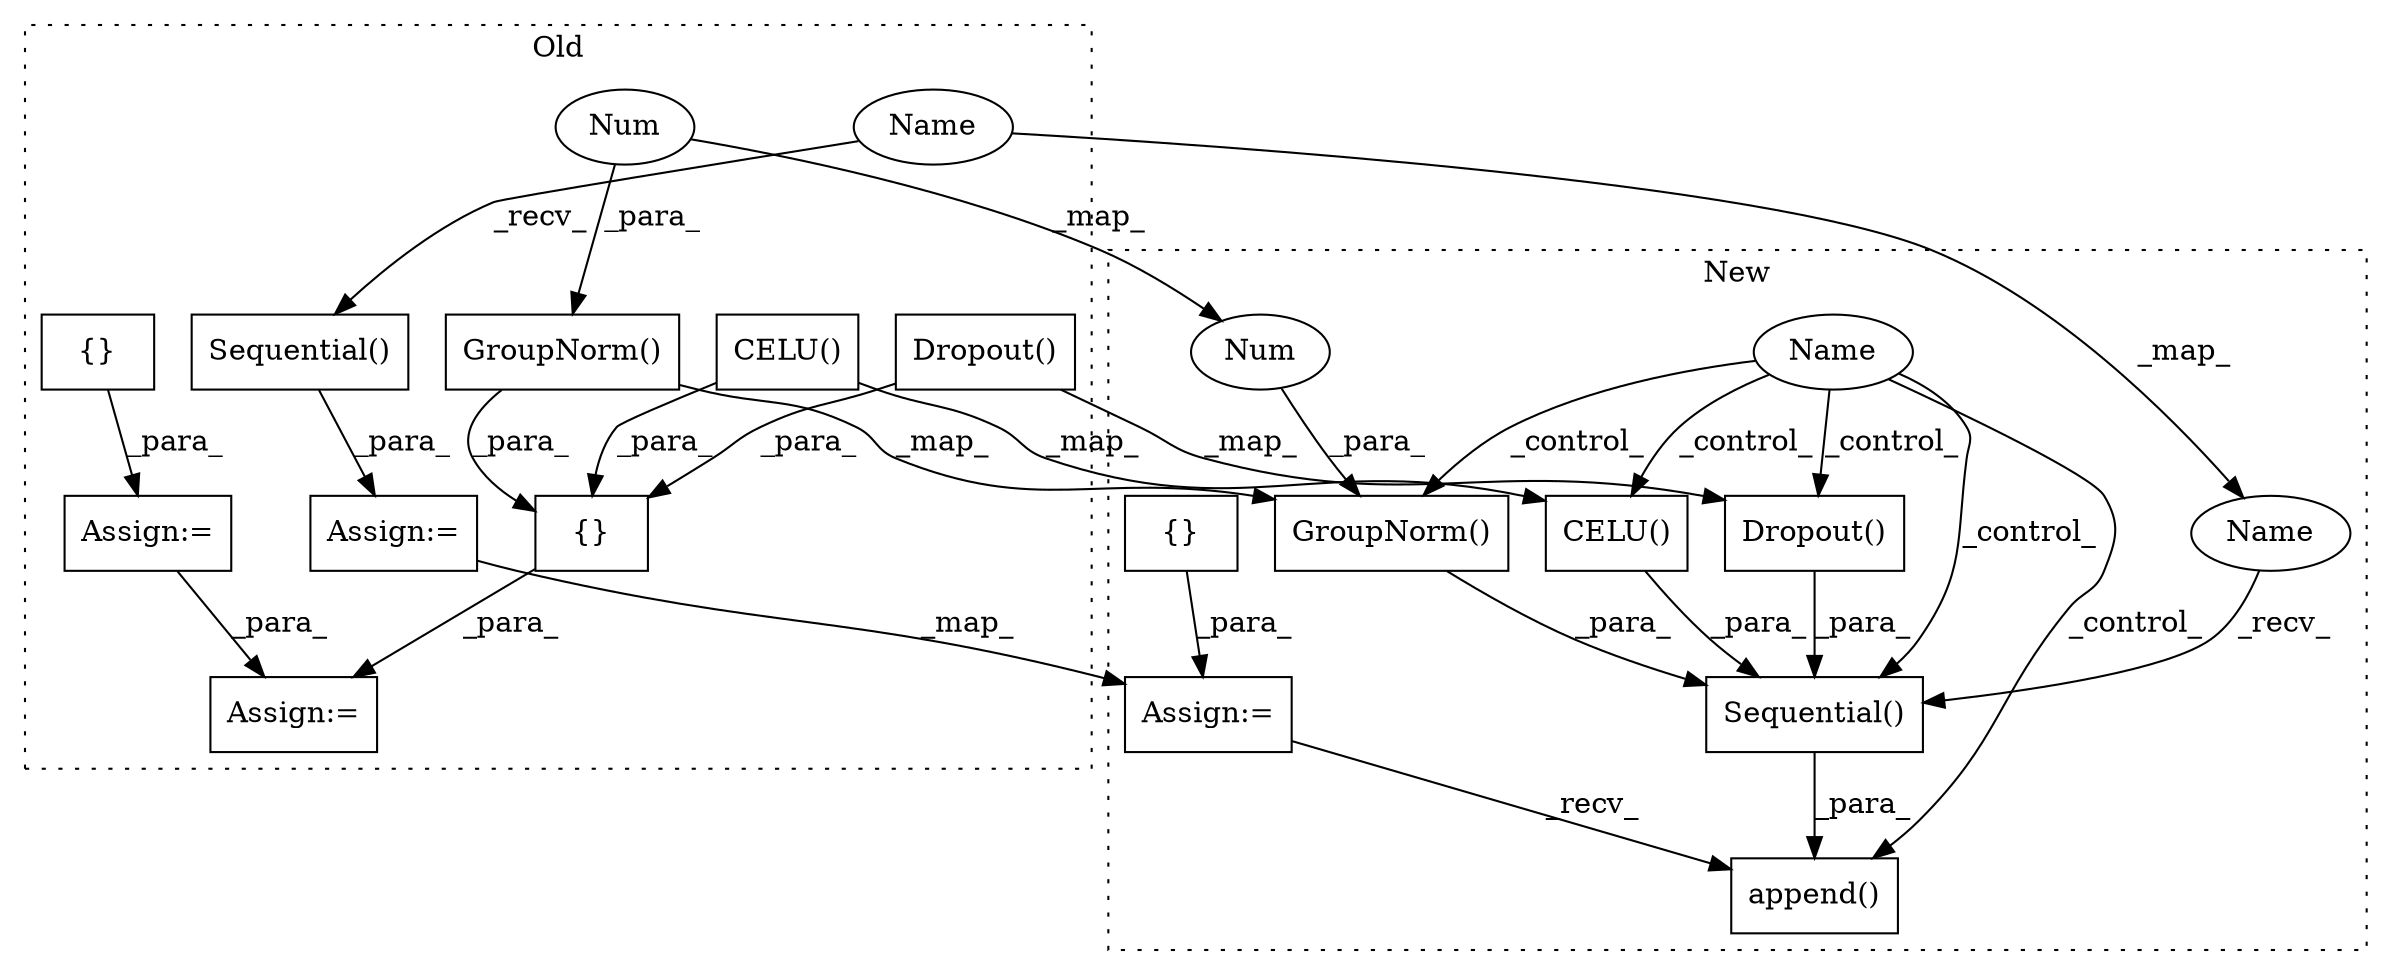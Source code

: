 digraph G {
subgraph cluster0 {
1 [label="CELU()" a="75" s="4270" l="9" shape="box"];
3 [label="{}" a="59" s="4161,4324" l="19,0" shape="box"];
4 [label="Sequential()" a="75" s="4368,4383" l="14,5" shape="box"];
7 [label="GroupNorm()" a="75" s="4234,4251" l="13,1" shape="box"];
10 [label="Dropout()" a="75" s="4298" l="26" shape="box"];
13 [label="Num" a="76" s="4247" l="1" shape="ellipse"];
14 [label="Assign:=" a="68" s="4157" l="4" shape="box"];
15 [label="{}" a="59" s="4097,4097" l="2,1" shape="box"];
16 [label="Assign:=" a="68" s="4365" l="3" shape="box"];
19 [label="Assign:=" a="68" s="4094" l="3" shape="box"];
21 [label="Name" a="87" s="4368" l="2" shape="ellipse"];
label = "Old";
style="dotted";
}
subgraph cluster1 {
2 [label="CELU()" a="75" s="4376" l="9" shape="box"];
5 [label="Sequential()" a="75" s="4242,4434" l="36,2" shape="box"];
6 [label="GroupNorm()" a="75" s="4336,4353" l="13,1" shape="box"];
8 [label="append()" a="75" s="4208,4436" l="34,2" shape="box"];
9 [label="{}" a="59" s="4152,4152" l="2,1" shape="box"];
11 [label="Dropout()" a="75" s="4408" l="26" shape="box"];
12 [label="Num" a="76" s="4349" l="1" shape="ellipse"];
17 [label="Assign:=" a="68" s="4149" l="3" shape="box"];
18 [label="Name" a="87" s="4170" l="1" shape="ellipse"];
20 [label="Name" a="87" s="4242" l="2" shape="ellipse"];
label = "New";
style="dotted";
}
1 -> 3 [label="_para_"];
1 -> 2 [label="_map_"];
2 -> 5 [label="_para_"];
3 -> 14 [label="_para_"];
4 -> 16 [label="_para_"];
5 -> 8 [label="_para_"];
6 -> 5 [label="_para_"];
7 -> 3 [label="_para_"];
7 -> 6 [label="_map_"];
9 -> 17 [label="_para_"];
10 -> 3 [label="_para_"];
10 -> 11 [label="_map_"];
11 -> 5 [label="_para_"];
12 -> 6 [label="_para_"];
13 -> 7 [label="_para_"];
13 -> 12 [label="_map_"];
15 -> 19 [label="_para_"];
16 -> 17 [label="_map_"];
17 -> 8 [label="_recv_"];
18 -> 6 [label="_control_"];
18 -> 8 [label="_control_"];
18 -> 2 [label="_control_"];
18 -> 11 [label="_control_"];
18 -> 5 [label="_control_"];
19 -> 14 [label="_para_"];
20 -> 5 [label="_recv_"];
21 -> 4 [label="_recv_"];
21 -> 20 [label="_map_"];
}